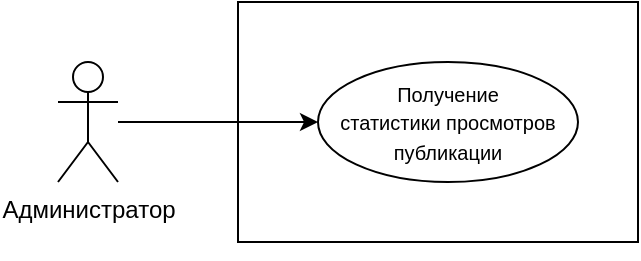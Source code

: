 <mxfile version="20.2.5" type="device"><diagram id="H-8z4OlkhF_wCeZtpTB0" name="Page-1"><mxGraphModel dx="813" dy="460" grid="1" gridSize="10" guides="1" tooltips="1" connect="1" arrows="1" fold="1" page="1" pageScale="1" pageWidth="827" pageHeight="1169" math="0" shadow="0"><root><mxCell id="0"/><mxCell id="1" parent="0"/><mxCell id="63xGrOU_ur3p0MeVGk-b-1" value="" style="rounded=0;whiteSpace=wrap;html=1;fillColor=none;" parent="1" vertex="1"><mxGeometry x="410" y="430" width="200" height="120" as="geometry"/></mxCell><mxCell id="FPxFEz5lPWHS_g3SzW5c-12" style="edgeStyle=none;rounded=0;orthogonalLoop=1;jettySize=auto;html=1;fontSize=8;entryX=0;entryY=0.5;entryDx=0;entryDy=0;" parent="1" target="FPxFEz5lPWHS_g3SzW5c-5" edge="1"><mxGeometry relative="1" as="geometry"><mxPoint x="350" y="490" as="sourcePoint"/></mxGeometry></mxCell><mxCell id="FPxFEz5lPWHS_g3SzW5c-1" value="Администратор" style="shape=umlActor;verticalLabelPosition=bottom;verticalAlign=top;html=1;outlineConnect=0;" parent="1" vertex="1"><mxGeometry x="320" y="460" width="30" height="60" as="geometry"/></mxCell><mxCell id="FPxFEz5lPWHS_g3SzW5c-5" value="&lt;font style=&quot;font-size: 10px&quot;&gt;Получение&lt;br&gt;статистики просмотров публикации&lt;/font&gt;" style="ellipse;whiteSpace=wrap;html=1;" parent="1" vertex="1"><mxGeometry x="450" y="460" width="130" height="60" as="geometry"/></mxCell><mxCell id="63xGrOU_ur3p0MeVGk-b-35" style="edgeStyle=none;rounded=0;orthogonalLoop=1;jettySize=auto;html=1;exitX=0.5;exitY=1;exitDx=0;exitDy=0;dashed=1;fontSize=8;" parent="1" source="63xGrOU_ur3p0MeVGk-b-1" target="63xGrOU_ur3p0MeVGk-b-1" edge="1"><mxGeometry relative="1" as="geometry"/></mxCell></root></mxGraphModel></diagram></mxfile>